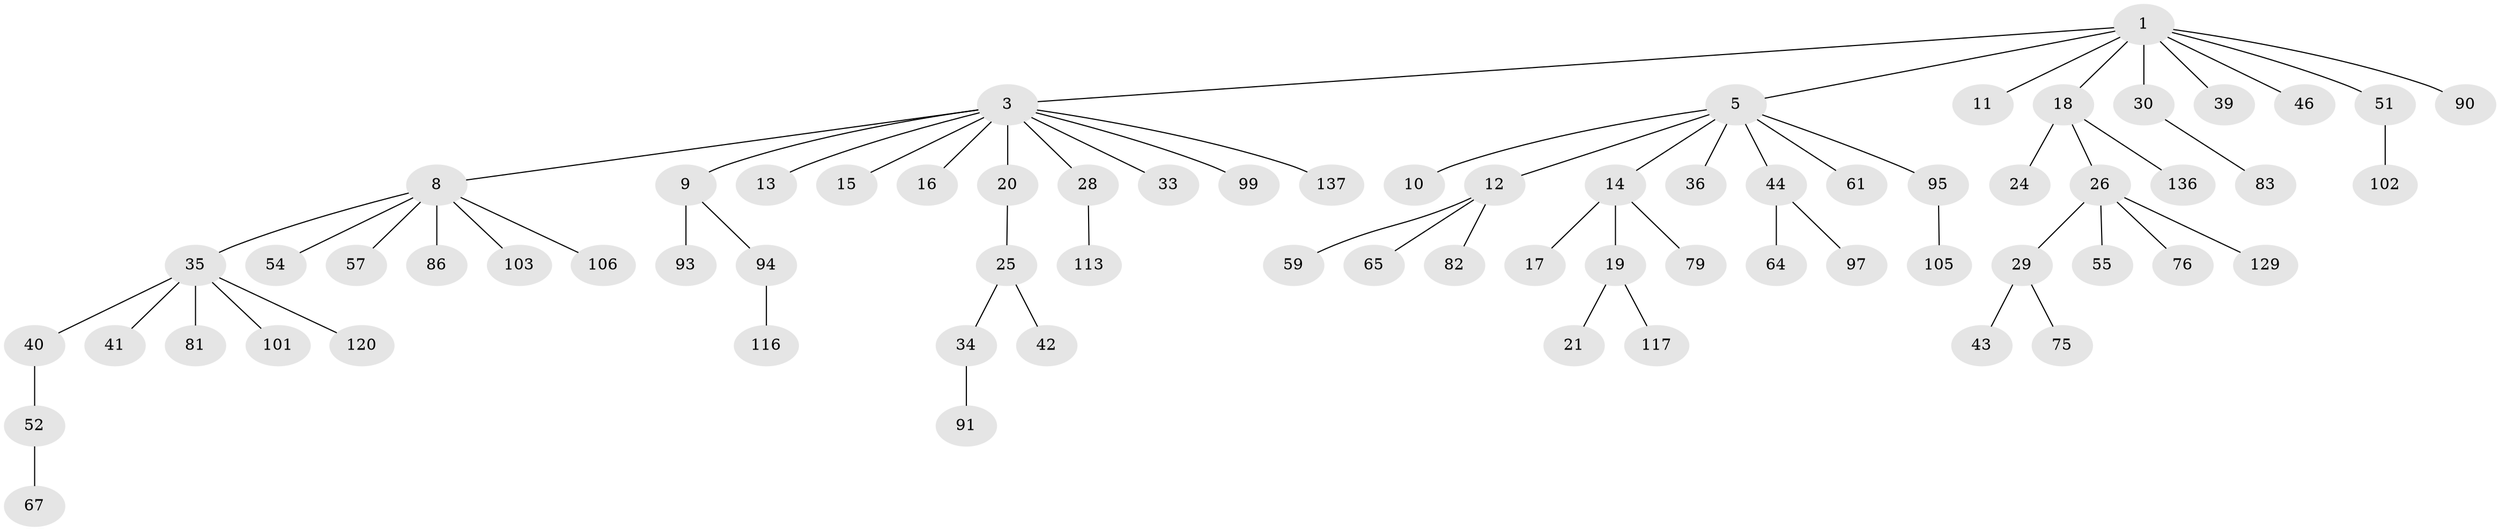 // original degree distribution, {4: 0.05714285714285714, 7: 0.014285714285714285, 5: 0.02857142857142857, 6: 0.02142857142857143, 3: 0.12142857142857143, 2: 0.2642857142857143, 1: 0.4928571428571429}
// Generated by graph-tools (version 1.1) at 2025/19/03/04/25 18:19:23]
// undirected, 70 vertices, 69 edges
graph export_dot {
graph [start="1"]
  node [color=gray90,style=filled];
  1 [super="+2"];
  3 [super="+4+7"];
  5 [super="+6"];
  8 [super="+45+31"];
  9 [super="+66"];
  10 [super="+78+74"];
  11 [super="+47"];
  12 [super="+32+53+50+58"];
  13;
  14 [super="+22"];
  15 [super="+135"];
  16 [super="+131+112+63"];
  17;
  18;
  19;
  20 [super="+23+62"];
  21;
  24 [super="+38"];
  25;
  26 [super="+72+27"];
  28 [super="+37"];
  29;
  30;
  33;
  34 [super="+70+89+84+71"];
  35 [super="+87"];
  36;
  39 [super="+73+80+48+49"];
  40;
  41;
  42 [super="+126+108"];
  43 [super="+96"];
  44;
  46 [super="+88"];
  51 [super="+124"];
  52 [super="+60"];
  54 [super="+77"];
  55;
  57 [super="+69"];
  59 [super="+92"];
  61;
  64;
  65 [super="+110+133"];
  67;
  75;
  76;
  79;
  81 [super="+122"];
  82;
  83;
  86;
  90;
  91;
  93;
  94;
  95;
  97;
  99 [super="+127"];
  101;
  102;
  103 [super="+107"];
  105 [super="+115"];
  106;
  113 [super="+139"];
  116 [super="+128"];
  117;
  120;
  129;
  136;
  137;
  1 -- 30;
  1 -- 46;
  1 -- 90;
  1 -- 18;
  1 -- 3;
  1 -- 51;
  1 -- 5;
  1 -- 39;
  1 -- 11;
  3 -- 33;
  3 -- 137;
  3 -- 16;
  3 -- 8;
  3 -- 9;
  3 -- 28;
  3 -- 13;
  3 -- 15;
  3 -- 99;
  3 -- 20;
  5 -- 14;
  5 -- 95;
  5 -- 36;
  5 -- 10;
  5 -- 12;
  5 -- 61;
  5 -- 44;
  8 -- 106;
  8 -- 54;
  8 -- 103;
  8 -- 57;
  8 -- 35;
  8 -- 86;
  9 -- 94;
  9 -- 93;
  12 -- 59;
  12 -- 65;
  12 -- 82;
  14 -- 17;
  14 -- 19;
  14 -- 79;
  18 -- 24;
  18 -- 26;
  18 -- 136;
  19 -- 21;
  19 -- 117;
  20 -- 25;
  25 -- 34;
  25 -- 42;
  26 -- 29;
  26 -- 129;
  26 -- 76;
  26 -- 55;
  28 -- 113;
  29 -- 43;
  29 -- 75;
  30 -- 83;
  34 -- 91;
  35 -- 40;
  35 -- 41;
  35 -- 81;
  35 -- 120;
  35 -- 101;
  40 -- 52;
  44 -- 64;
  44 -- 97;
  51 -- 102;
  52 -- 67;
  94 -- 116;
  95 -- 105;
}
